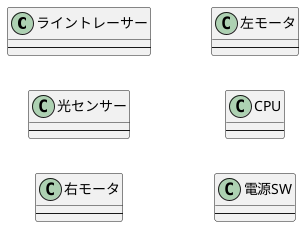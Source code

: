 @startuml クラス図
    left to right direction
    class ライントレーサー{
    ---
    }

    class 光センサー{
    ---
    }

    class 右モータ{
    ---
    }

    class 左モータ{
    ---
    }

    class CPU{
    ---
    }

    class 電源SW{
    ---
    }
@enduml